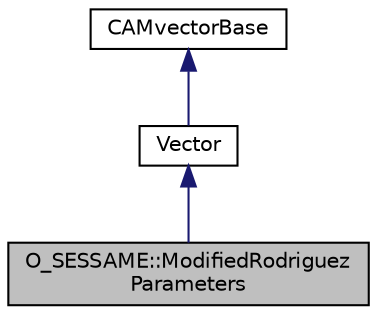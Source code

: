 digraph "O_SESSAME::ModifiedRodriguezParameters"
{
 // LATEX_PDF_SIZE
  edge [fontname="Helvetica",fontsize="10",labelfontname="Helvetica",labelfontsize="10"];
  node [fontname="Helvetica",fontsize="10",shape=record];
  Node1 [label="O_SESSAME::ModifiedRodriguez\lParameters",height=0.2,width=0.4,color="black", fillcolor="grey75", style="filled", fontcolor="black",tooltip="3x1 Modified Rodriguez Parameters attitude representation."];
  Node2 -> Node1 [dir="back",color="midnightblue",fontsize="10",style="solid",fontname="Helvetica"];
  Node2 [label="Vector",height=0.2,width=0.4,color="black", fillcolor="white", style="filled",URL="$classCAMdoubleVector.html",tooltip=" "];
  Node3 -> Node2 [dir="back",color="midnightblue",fontsize="10",style="solid",fontname="Helvetica"];
  Node3 [label="CAMvectorBase",height=0.2,width=0.4,color="black", fillcolor="white", style="filled",URL="$classCAMvectorBase.html",tooltip=" "];
}
